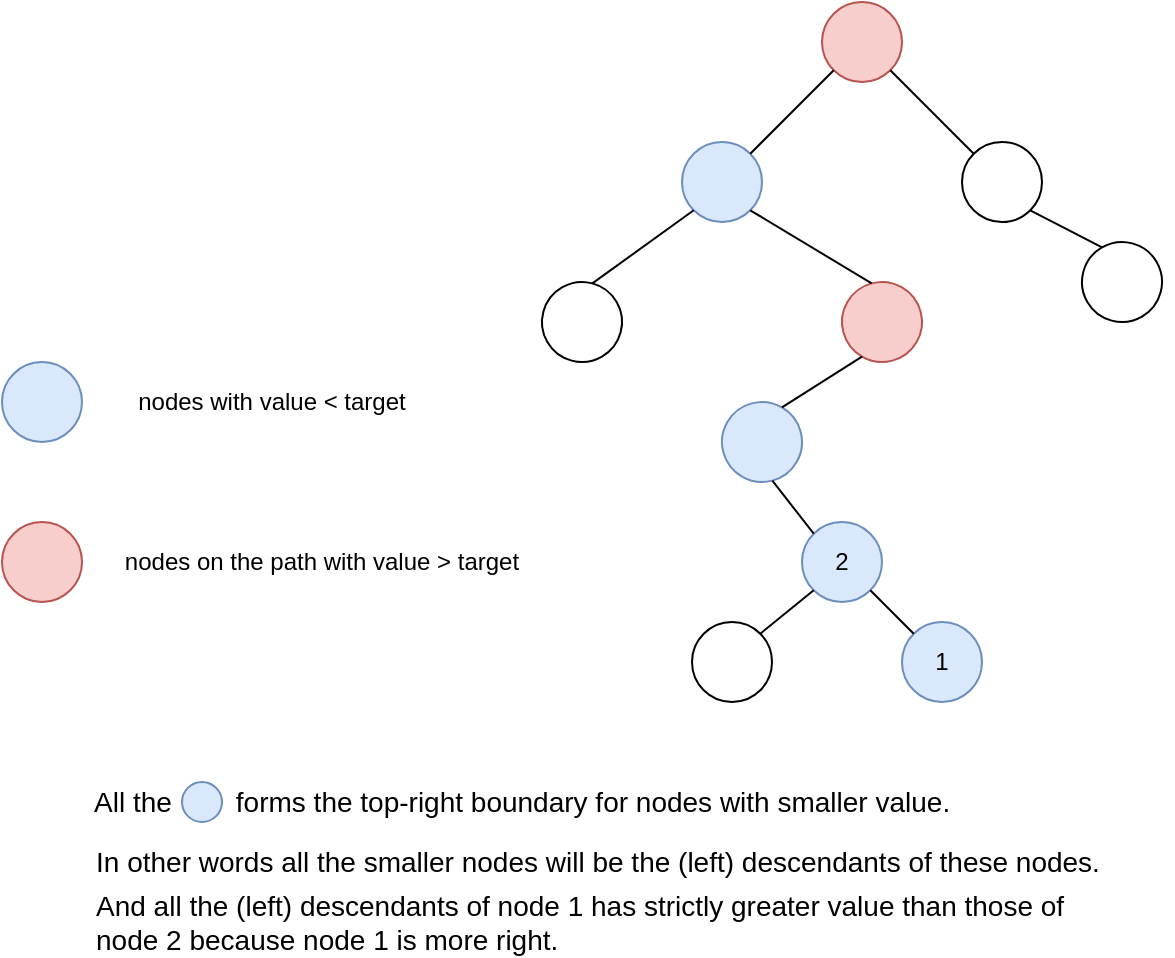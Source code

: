 <mxfile version="12.6.5" type="device"><diagram id="AUlCfayCLlnC5t9zm1i5" name="Page-1"><mxGraphModel dx="941" dy="564" grid="1" gridSize="10" guides="1" tooltips="1" connect="1" arrows="1" fold="1" page="1" pageScale="1" pageWidth="850" pageHeight="1100" math="0" shadow="0"><root><mxCell id="0"/><mxCell id="1" parent="0"/><mxCell id="xsRxZj2-u4oWW8fgJYY8-1" value="" style="ellipse;whiteSpace=wrap;html=1;aspect=fixed;fillColor=#f8cecc;strokeColor=#b85450;" vertex="1" parent="1"><mxGeometry x="470" y="250" width="40" height="40" as="geometry"/></mxCell><mxCell id="xsRxZj2-u4oWW8fgJYY8-2" value="" style="ellipse;whiteSpace=wrap;html=1;aspect=fixed;" vertex="1" parent="1"><mxGeometry x="540" y="320" width="40" height="40" as="geometry"/></mxCell><mxCell id="xsRxZj2-u4oWW8fgJYY8-3" value="" style="ellipse;whiteSpace=wrap;html=1;aspect=fixed;fillColor=#dae8fc;strokeColor=#6c8ebf;" vertex="1" parent="1"><mxGeometry x="400" y="320" width="40" height="40" as="geometry"/></mxCell><mxCell id="xsRxZj2-u4oWW8fgJYY8-4" value="" style="ellipse;whiteSpace=wrap;html=1;aspect=fixed;rotation=30;fillColor=#f8cecc;strokeColor=#b85450;" vertex="1" parent="1"><mxGeometry x="480" y="390" width="40" height="40" as="geometry"/></mxCell><mxCell id="xsRxZj2-u4oWW8fgJYY8-5" value="" style="ellipse;whiteSpace=wrap;html=1;aspect=fixed;rotation=15;" vertex="1" parent="1"><mxGeometry x="600" y="370" width="40" height="40" as="geometry"/></mxCell><mxCell id="xsRxZj2-u4oWW8fgJYY8-6" value="" style="ellipse;whiteSpace=wrap;html=1;aspect=fixed;rotation=-30;" vertex="1" parent="1"><mxGeometry x="330" y="390" width="40" height="40" as="geometry"/></mxCell><mxCell id="xsRxZj2-u4oWW8fgJYY8-7" value="" style="ellipse;whiteSpace=wrap;html=1;aspect=fixed;rotation=75;fillColor=#dae8fc;strokeColor=#6c8ebf;" vertex="1" parent="1"><mxGeometry x="420" y="450" width="40" height="40" as="geometry"/></mxCell><mxCell id="xsRxZj2-u4oWW8fgJYY8-8" value="" style="endArrow=none;html=1;exitX=1;exitY=0;exitDx=0;exitDy=0;" edge="1" parent="1" source="xsRxZj2-u4oWW8fgJYY8-3" target="xsRxZj2-u4oWW8fgJYY8-1"><mxGeometry width="50" height="50" relative="1" as="geometry"><mxPoint x="430" y="340" as="sourcePoint"/><mxPoint x="480" y="290" as="targetPoint"/></mxGeometry></mxCell><mxCell id="xsRxZj2-u4oWW8fgJYY8-9" value="" style="endArrow=none;html=1;exitX=0;exitY=0;exitDx=0;exitDy=0;entryX=1;entryY=1;entryDx=0;entryDy=0;" edge="1" parent="1" source="xsRxZj2-u4oWW8fgJYY8-2" target="xsRxZj2-u4oWW8fgJYY8-1"><mxGeometry width="50" height="50" relative="1" as="geometry"><mxPoint x="449.142" y="345.858" as="sourcePoint"/><mxPoint x="496.391" y="294.656" as="targetPoint"/></mxGeometry></mxCell><mxCell id="xsRxZj2-u4oWW8fgJYY8-10" value="" style="endArrow=none;html=1;exitX=1;exitY=0;exitDx=0;exitDy=0;entryX=0;entryY=1;entryDx=0;entryDy=0;" edge="1" parent="1" source="xsRxZj2-u4oWW8fgJYY8-6" target="xsRxZj2-u4oWW8fgJYY8-3"><mxGeometry width="50" height="50" relative="1" as="geometry"><mxPoint x="449.142" y="345.858" as="sourcePoint"/><mxPoint x="487.744" y="295.804" as="targetPoint"/></mxGeometry></mxCell><mxCell id="xsRxZj2-u4oWW8fgJYY8-11" value="" style="endArrow=none;html=1;exitX=0;exitY=0;exitDx=0;exitDy=0;entryX=1;entryY=1;entryDx=0;entryDy=0;" edge="1" parent="1" source="xsRxZj2-u4oWW8fgJYY8-4" target="xsRxZj2-u4oWW8fgJYY8-3"><mxGeometry width="50" height="50" relative="1" as="geometry"><mxPoint x="459.142" y="355.858" as="sourcePoint"/><mxPoint x="497.744" y="305.804" as="targetPoint"/></mxGeometry></mxCell><mxCell id="xsRxZj2-u4oWW8fgJYY8-12" value="" style="endArrow=none;html=1;exitX=0;exitY=0;exitDx=0;exitDy=0;entryX=1;entryY=1;entryDx=0;entryDy=0;" edge="1" parent="1" source="xsRxZj2-u4oWW8fgJYY8-5" target="xsRxZj2-u4oWW8fgJYY8-2"><mxGeometry width="50" height="50" relative="1" as="geometry"><mxPoint x="469.142" y="365.858" as="sourcePoint"/><mxPoint x="507.744" y="315.804" as="targetPoint"/></mxGeometry></mxCell><mxCell id="xsRxZj2-u4oWW8fgJYY8-13" value="" style="endArrow=none;html=1;exitX=0;exitY=0;exitDx=0;exitDy=0;entryX=0.5;entryY=1;entryDx=0;entryDy=0;" edge="1" parent="1" source="xsRxZj2-u4oWW8fgJYY8-7" target="xsRxZj2-u4oWW8fgJYY8-4"><mxGeometry width="50" height="50" relative="1" as="geometry"><mxPoint x="479.142" y="375.858" as="sourcePoint"/><mxPoint x="517.744" y="325.804" as="targetPoint"/></mxGeometry></mxCell><mxCell id="xsRxZj2-u4oWW8fgJYY8-14" value="2" style="ellipse;whiteSpace=wrap;html=1;aspect=fixed;fillColor=#dae8fc;strokeColor=#6c8ebf;" vertex="1" parent="1"><mxGeometry x="460" y="510" width="40" height="40" as="geometry"/></mxCell><mxCell id="xsRxZj2-u4oWW8fgJYY8-15" value="1" style="ellipse;whiteSpace=wrap;html=1;aspect=fixed;fillColor=#dae8fc;strokeColor=#6c8ebf;" vertex="1" parent="1"><mxGeometry x="510" y="560" width="40" height="40" as="geometry"/></mxCell><mxCell id="xsRxZj2-u4oWW8fgJYY8-16" value="" style="endArrow=none;html=1;exitX=0;exitY=0;exitDx=0;exitDy=0;entryX=1;entryY=1;entryDx=0;entryDy=0;" edge="1" parent="1" source="xsRxZj2-u4oWW8fgJYY8-15" target="xsRxZj2-u4oWW8fgJYY8-14"><mxGeometry width="50" height="50" relative="1" as="geometry"><mxPoint x="374.142" y="605.858" as="sourcePoint"/><mxPoint x="412.744" y="555.804" as="targetPoint"/></mxGeometry></mxCell><mxCell id="xsRxZj2-u4oWW8fgJYY8-17" value="" style="endArrow=none;html=1;exitX=0;exitY=0;exitDx=0;exitDy=0;entryX=1;entryY=0.5;entryDx=0;entryDy=0;" edge="1" parent="1" source="xsRxZj2-u4oWW8fgJYY8-14" target="xsRxZj2-u4oWW8fgJYY8-7"><mxGeometry width="50" height="50" relative="1" as="geometry"><mxPoint x="615.858" y="415.858" as="sourcePoint"/><mxPoint x="584.142" y="374.142" as="targetPoint"/></mxGeometry></mxCell><mxCell id="xsRxZj2-u4oWW8fgJYY8-18" value="" style="ellipse;whiteSpace=wrap;html=1;aspect=fixed;fillColor=#dae8fc;strokeColor=#6c8ebf;" vertex="1" parent="1"><mxGeometry x="60" y="430" width="40" height="40" as="geometry"/></mxCell><mxCell id="xsRxZj2-u4oWW8fgJYY8-19" value="" style="ellipse;whiteSpace=wrap;html=1;aspect=fixed;rotation=-45;" vertex="1" parent="1"><mxGeometry x="405" y="560" width="40" height="40" as="geometry"/></mxCell><mxCell id="xsRxZj2-u4oWW8fgJYY8-20" value="" style="endArrow=none;html=1;exitX=1;exitY=0.5;exitDx=0;exitDy=0;entryX=0;entryY=1;entryDx=0;entryDy=0;" edge="1" parent="1" source="xsRxZj2-u4oWW8fgJYY8-19" target="xsRxZj2-u4oWW8fgJYY8-14"><mxGeometry width="50" height="50" relative="1" as="geometry"><mxPoint x="369.996" y="550.001" as="sourcePoint"/><mxPoint x="425.678" y="523.462" as="targetPoint"/></mxGeometry></mxCell><mxCell id="xsRxZj2-u4oWW8fgJYY8-21" value="nodes with value &amp;lt; target" style="text;html=1;strokeColor=none;fillColor=none;align=center;verticalAlign=middle;whiteSpace=wrap;rounded=0;" vertex="1" parent="1"><mxGeometry x="120" y="440" width="150" height="20" as="geometry"/></mxCell><mxCell id="xsRxZj2-u4oWW8fgJYY8-22" value="" style="ellipse;whiteSpace=wrap;html=1;aspect=fixed;fillColor=#f8cecc;strokeColor=#b85450;" vertex="1" parent="1"><mxGeometry x="60" y="510" width="40" height="40" as="geometry"/></mxCell><mxCell id="xsRxZj2-u4oWW8fgJYY8-23" value="nodes on the path with value &amp;gt; target" style="text;html=1;strokeColor=none;fillColor=none;align=center;verticalAlign=middle;whiteSpace=wrap;rounded=0;" vertex="1" parent="1"><mxGeometry x="120" y="520" width="200" height="20" as="geometry"/></mxCell><mxCell id="xsRxZj2-u4oWW8fgJYY8-24" value="" style="ellipse;whiteSpace=wrap;html=1;aspect=fixed;fillColor=#dae8fc;strokeColor=#6c8ebf;" vertex="1" parent="1"><mxGeometry x="150" y="640" width="20" height="20" as="geometry"/></mxCell><mxCell id="xsRxZj2-u4oWW8fgJYY8-25" value="&lt;font style=&quot;font-size: 14px&quot;&gt;All the&lt;/font&gt;" style="text;html=1;align=center;verticalAlign=middle;resizable=0;points=[];autosize=1;" vertex="1" parent="1"><mxGeometry x="100" y="640" width="50" height="20" as="geometry"/></mxCell><mxCell id="xsRxZj2-u4oWW8fgJYY8-26" value="&lt;font style=&quot;font-size: 14px&quot;&gt;forms the top-right boundary for nodes with smaller value.&lt;/font&gt;" style="text;html=1;align=center;verticalAlign=middle;resizable=0;points=[];autosize=1;" vertex="1" parent="1"><mxGeometry x="170" y="640" width="370" height="20" as="geometry"/></mxCell><mxCell id="xsRxZj2-u4oWW8fgJYY8-27" value="&lt;font style=&quot;font-size: 14px&quot;&gt;In other words all the smaller nodes will be the (left) descendants of these nodes.&lt;/font&gt;" style="text;html=1;strokeColor=none;fillColor=none;align=left;verticalAlign=middle;whiteSpace=wrap;rounded=0;" vertex="1" parent="1"><mxGeometry x="105" y="670" width="505" height="20" as="geometry"/></mxCell><mxCell id="xsRxZj2-u4oWW8fgJYY8-28" value="&lt;font style=&quot;font-size: 14px&quot;&gt;And all the (left) descendants of node 1 has strictly greater value than those of node 2 because node 1 is more right.&lt;/font&gt;" style="text;html=1;strokeColor=none;fillColor=none;align=left;verticalAlign=middle;whiteSpace=wrap;rounded=0;" vertex="1" parent="1"><mxGeometry x="105" y="700" width="505" height="20" as="geometry"/></mxCell></root></mxGraphModel></diagram></mxfile>